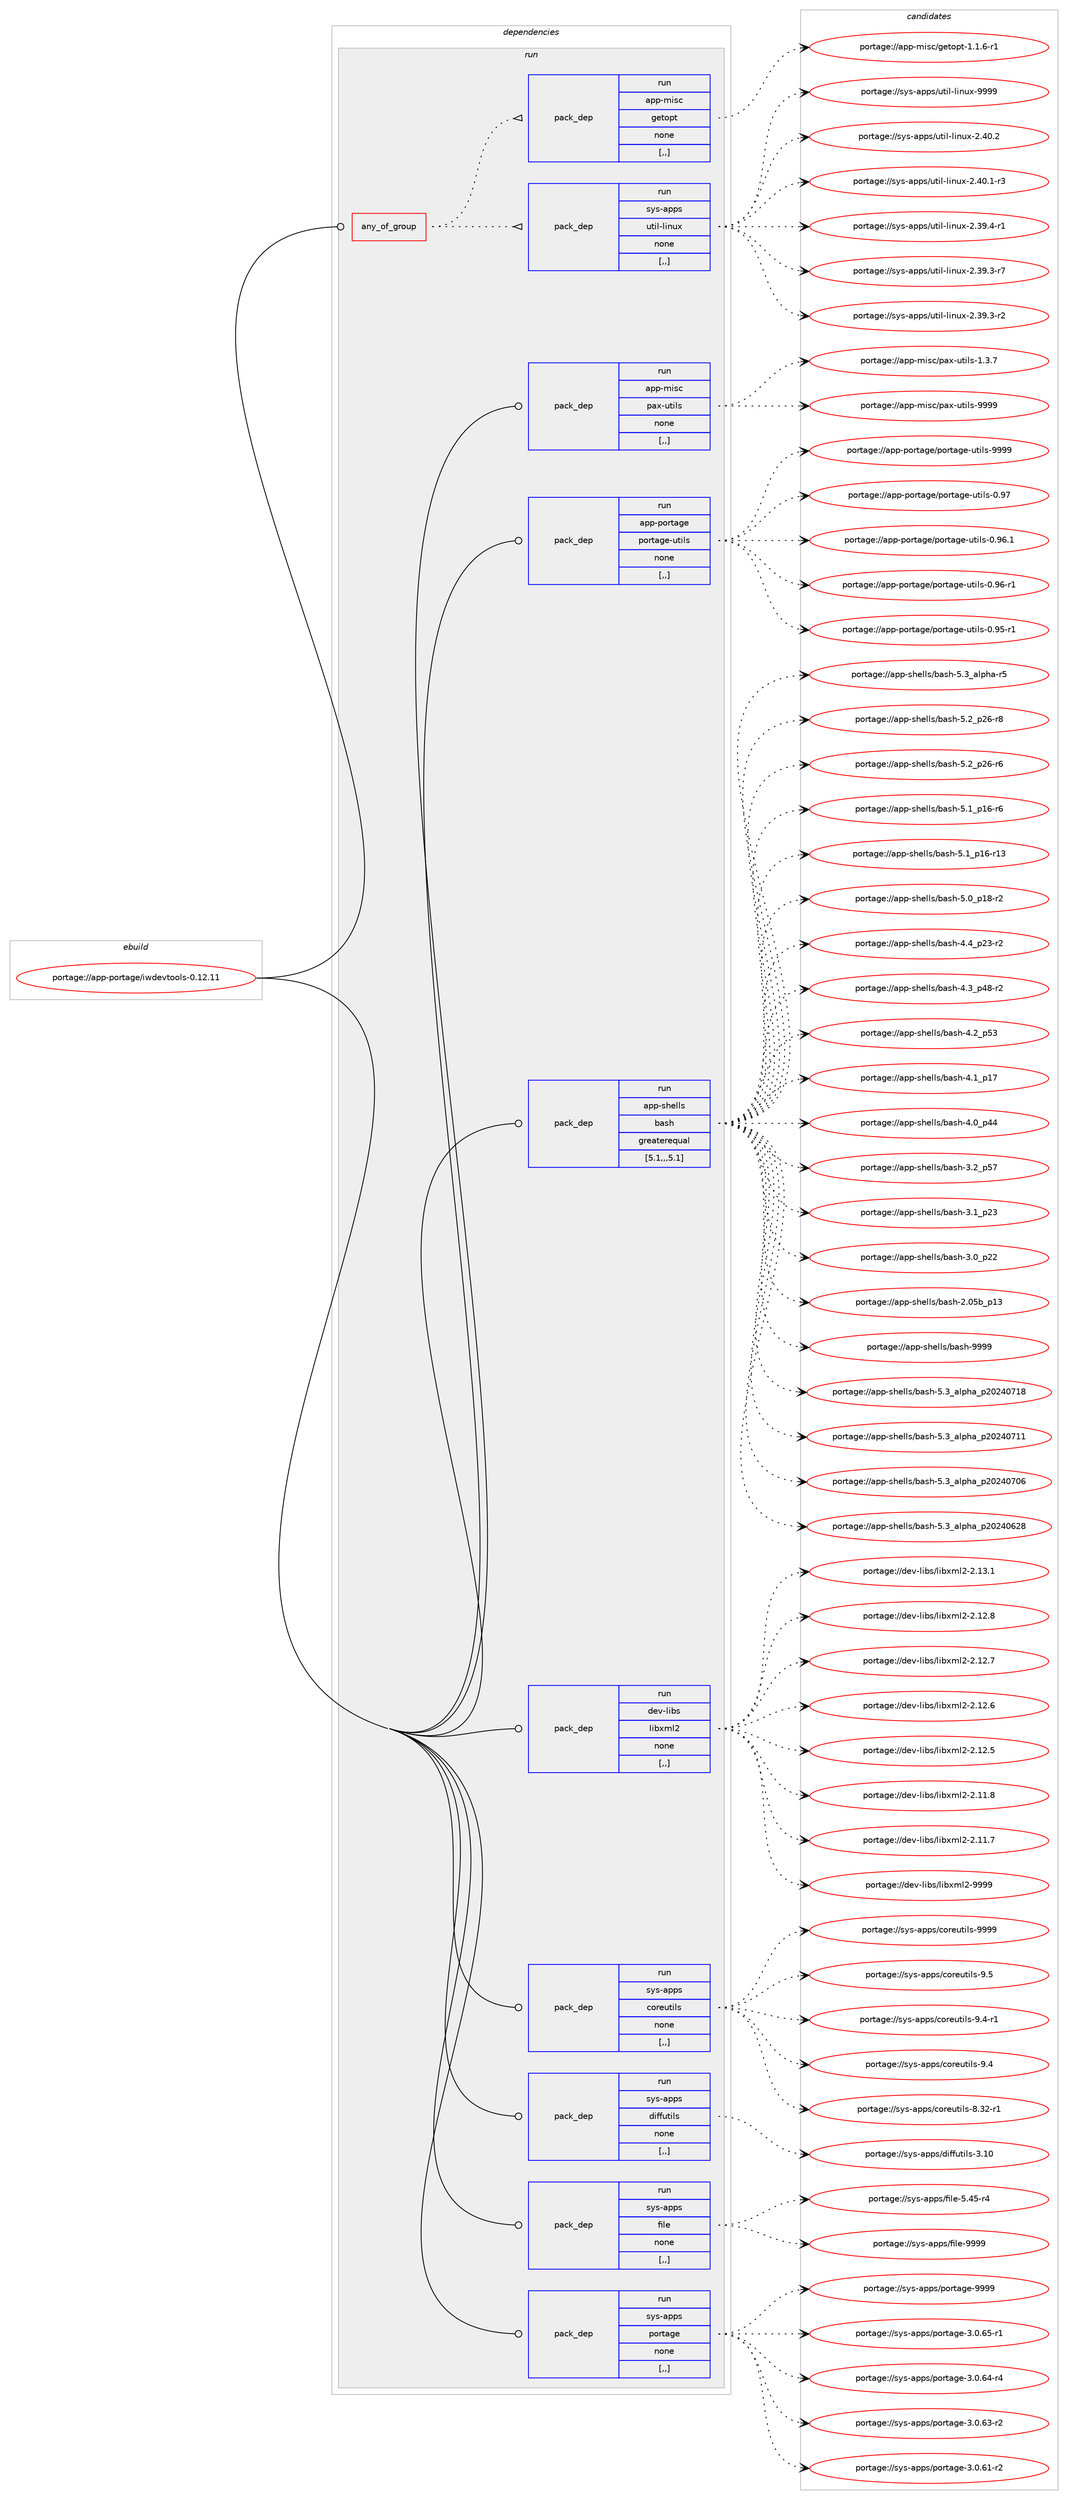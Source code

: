 digraph prolog {

# *************
# Graph options
# *************

newrank=true;
concentrate=true;
compound=true;
graph [rankdir=LR,fontname=Helvetica,fontsize=10,ranksep=1.5];#, ranksep=2.5, nodesep=0.2];
edge  [arrowhead=vee];
node  [fontname=Helvetica,fontsize=10];

# **********
# The ebuild
# **********

subgraph cluster_leftcol {
color=gray;
label=<<i>ebuild</i>>;
id [label="portage://app-portage/iwdevtools-0.12.11", color=red, width=4, href="../app-portage/iwdevtools-0.12.11.svg"];
}

# ****************
# The dependencies
# ****************

subgraph cluster_midcol {
color=gray;
label=<<i>dependencies</i>>;
subgraph cluster_compile {
fillcolor="#eeeeee";
style=filled;
label=<<i>compile</i>>;
}
subgraph cluster_compileandrun {
fillcolor="#eeeeee";
style=filled;
label=<<i>compile and run</i>>;
}
subgraph cluster_run {
fillcolor="#eeeeee";
style=filled;
label=<<i>run</i>>;
subgraph any413 {
dependency51159 [label=<<TABLE BORDER="0" CELLBORDER="1" CELLSPACING="0" CELLPADDING="4"><TR><TD CELLPADDING="10">any_of_group</TD></TR></TABLE>>, shape=none, color=red];subgraph pack36462 {
dependency51160 [label=<<TABLE BORDER="0" CELLBORDER="1" CELLSPACING="0" CELLPADDING="4" WIDTH="220"><TR><TD ROWSPAN="6" CELLPADDING="30">pack_dep</TD></TR><TR><TD WIDTH="110">run</TD></TR><TR><TD>sys-apps</TD></TR><TR><TD>util-linux</TD></TR><TR><TD>none</TD></TR><TR><TD>[,,]</TD></TR></TABLE>>, shape=none, color=blue];
}
dependency51159:e -> dependency51160:w [weight=20,style="dotted",arrowhead="oinv"];
subgraph pack36463 {
dependency51161 [label=<<TABLE BORDER="0" CELLBORDER="1" CELLSPACING="0" CELLPADDING="4" WIDTH="220"><TR><TD ROWSPAN="6" CELLPADDING="30">pack_dep</TD></TR><TR><TD WIDTH="110">run</TD></TR><TR><TD>app-misc</TD></TR><TR><TD>getopt</TD></TR><TR><TD>none</TD></TR><TR><TD>[,,]</TD></TR></TABLE>>, shape=none, color=blue];
}
dependency51159:e -> dependency51161:w [weight=20,style="dotted",arrowhead="oinv"];
}
id:e -> dependency51159:w [weight=20,style="solid",arrowhead="odot"];
subgraph pack36464 {
dependency51162 [label=<<TABLE BORDER="0" CELLBORDER="1" CELLSPACING="0" CELLPADDING="4" WIDTH="220"><TR><TD ROWSPAN="6" CELLPADDING="30">pack_dep</TD></TR><TR><TD WIDTH="110">run</TD></TR><TR><TD>app-misc</TD></TR><TR><TD>pax-utils</TD></TR><TR><TD>none</TD></TR><TR><TD>[,,]</TD></TR></TABLE>>, shape=none, color=blue];
}
id:e -> dependency51162:w [weight=20,style="solid",arrowhead="odot"];
subgraph pack36465 {
dependency51163 [label=<<TABLE BORDER="0" CELLBORDER="1" CELLSPACING="0" CELLPADDING="4" WIDTH="220"><TR><TD ROWSPAN="6" CELLPADDING="30">pack_dep</TD></TR><TR><TD WIDTH="110">run</TD></TR><TR><TD>app-portage</TD></TR><TR><TD>portage-utils</TD></TR><TR><TD>none</TD></TR><TR><TD>[,,]</TD></TR></TABLE>>, shape=none, color=blue];
}
id:e -> dependency51163:w [weight=20,style="solid",arrowhead="odot"];
subgraph pack36466 {
dependency51164 [label=<<TABLE BORDER="0" CELLBORDER="1" CELLSPACING="0" CELLPADDING="4" WIDTH="220"><TR><TD ROWSPAN="6" CELLPADDING="30">pack_dep</TD></TR><TR><TD WIDTH="110">run</TD></TR><TR><TD>app-shells</TD></TR><TR><TD>bash</TD></TR><TR><TD>greaterequal</TD></TR><TR><TD>[5.1,,,5.1]</TD></TR></TABLE>>, shape=none, color=blue];
}
id:e -> dependency51164:w [weight=20,style="solid",arrowhead="odot"];
subgraph pack36467 {
dependency51165 [label=<<TABLE BORDER="0" CELLBORDER="1" CELLSPACING="0" CELLPADDING="4" WIDTH="220"><TR><TD ROWSPAN="6" CELLPADDING="30">pack_dep</TD></TR><TR><TD WIDTH="110">run</TD></TR><TR><TD>dev-libs</TD></TR><TR><TD>libxml2</TD></TR><TR><TD>none</TD></TR><TR><TD>[,,]</TD></TR></TABLE>>, shape=none, color=blue];
}
id:e -> dependency51165:w [weight=20,style="solid",arrowhead="odot"];
subgraph pack36468 {
dependency51166 [label=<<TABLE BORDER="0" CELLBORDER="1" CELLSPACING="0" CELLPADDING="4" WIDTH="220"><TR><TD ROWSPAN="6" CELLPADDING="30">pack_dep</TD></TR><TR><TD WIDTH="110">run</TD></TR><TR><TD>sys-apps</TD></TR><TR><TD>coreutils</TD></TR><TR><TD>none</TD></TR><TR><TD>[,,]</TD></TR></TABLE>>, shape=none, color=blue];
}
id:e -> dependency51166:w [weight=20,style="solid",arrowhead="odot"];
subgraph pack36469 {
dependency51167 [label=<<TABLE BORDER="0" CELLBORDER="1" CELLSPACING="0" CELLPADDING="4" WIDTH="220"><TR><TD ROWSPAN="6" CELLPADDING="30">pack_dep</TD></TR><TR><TD WIDTH="110">run</TD></TR><TR><TD>sys-apps</TD></TR><TR><TD>diffutils</TD></TR><TR><TD>none</TD></TR><TR><TD>[,,]</TD></TR></TABLE>>, shape=none, color=blue];
}
id:e -> dependency51167:w [weight=20,style="solid",arrowhead="odot"];
subgraph pack36470 {
dependency51168 [label=<<TABLE BORDER="0" CELLBORDER="1" CELLSPACING="0" CELLPADDING="4" WIDTH="220"><TR><TD ROWSPAN="6" CELLPADDING="30">pack_dep</TD></TR><TR><TD WIDTH="110">run</TD></TR><TR><TD>sys-apps</TD></TR><TR><TD>file</TD></TR><TR><TD>none</TD></TR><TR><TD>[,,]</TD></TR></TABLE>>, shape=none, color=blue];
}
id:e -> dependency51168:w [weight=20,style="solid",arrowhead="odot"];
subgraph pack36471 {
dependency51169 [label=<<TABLE BORDER="0" CELLBORDER="1" CELLSPACING="0" CELLPADDING="4" WIDTH="220"><TR><TD ROWSPAN="6" CELLPADDING="30">pack_dep</TD></TR><TR><TD WIDTH="110">run</TD></TR><TR><TD>sys-apps</TD></TR><TR><TD>portage</TD></TR><TR><TD>none</TD></TR><TR><TD>[,,]</TD></TR></TABLE>>, shape=none, color=blue];
}
id:e -> dependency51169:w [weight=20,style="solid",arrowhead="odot"];
}
}

# **************
# The candidates
# **************

subgraph cluster_choices {
rank=same;
color=gray;
label=<<i>candidates</i>>;

subgraph choice36462 {
color=black;
nodesep=1;
choice115121115459711211211547117116105108451081051101171204557575757 [label="portage://sys-apps/util-linux-9999", color=red, width=4,href="../sys-apps/util-linux-9999.svg"];
choice1151211154597112112115471171161051084510810511011712045504652484650 [label="portage://sys-apps/util-linux-2.40.2", color=red, width=4,href="../sys-apps/util-linux-2.40.2.svg"];
choice11512111545971121121154711711610510845108105110117120455046524846494511451 [label="portage://sys-apps/util-linux-2.40.1-r3", color=red, width=4,href="../sys-apps/util-linux-2.40.1-r3.svg"];
choice11512111545971121121154711711610510845108105110117120455046515746524511449 [label="portage://sys-apps/util-linux-2.39.4-r1", color=red, width=4,href="../sys-apps/util-linux-2.39.4-r1.svg"];
choice11512111545971121121154711711610510845108105110117120455046515746514511455 [label="portage://sys-apps/util-linux-2.39.3-r7", color=red, width=4,href="../sys-apps/util-linux-2.39.3-r7.svg"];
choice11512111545971121121154711711610510845108105110117120455046515746514511450 [label="portage://sys-apps/util-linux-2.39.3-r2", color=red, width=4,href="../sys-apps/util-linux-2.39.3-r2.svg"];
dependency51160:e -> choice115121115459711211211547117116105108451081051101171204557575757:w [style=dotted,weight="100"];
dependency51160:e -> choice1151211154597112112115471171161051084510810511011712045504652484650:w [style=dotted,weight="100"];
dependency51160:e -> choice11512111545971121121154711711610510845108105110117120455046524846494511451:w [style=dotted,weight="100"];
dependency51160:e -> choice11512111545971121121154711711610510845108105110117120455046515746524511449:w [style=dotted,weight="100"];
dependency51160:e -> choice11512111545971121121154711711610510845108105110117120455046515746514511455:w [style=dotted,weight="100"];
dependency51160:e -> choice11512111545971121121154711711610510845108105110117120455046515746514511450:w [style=dotted,weight="100"];
}
subgraph choice36463 {
color=black;
nodesep=1;
choice971121124510910511599471031011161111121164549464946544511449 [label="portage://app-misc/getopt-1.1.6-r1", color=red, width=4,href="../app-misc/getopt-1.1.6-r1.svg"];
dependency51161:e -> choice971121124510910511599471031011161111121164549464946544511449:w [style=dotted,weight="100"];
}
subgraph choice36464 {
color=black;
nodesep=1;
choice9711211245109105115994711297120451171161051081154557575757 [label="portage://app-misc/pax-utils-9999", color=red, width=4,href="../app-misc/pax-utils-9999.svg"];
choice971121124510910511599471129712045117116105108115454946514655 [label="portage://app-misc/pax-utils-1.3.7", color=red, width=4,href="../app-misc/pax-utils-1.3.7.svg"];
dependency51162:e -> choice9711211245109105115994711297120451171161051081154557575757:w [style=dotted,weight="100"];
dependency51162:e -> choice971121124510910511599471129712045117116105108115454946514655:w [style=dotted,weight="100"];
}
subgraph choice36465 {
color=black;
nodesep=1;
choice9711211245112111114116971031014711211111411697103101451171161051081154557575757 [label="portage://app-portage/portage-utils-9999", color=red, width=4,href="../app-portage/portage-utils-9999.svg"];
choice9711211245112111114116971031014711211111411697103101451171161051081154548465755 [label="portage://app-portage/portage-utils-0.97", color=red, width=4,href="../app-portage/portage-utils-0.97.svg"];
choice97112112451121111141169710310147112111114116971031014511711610510811545484657544649 [label="portage://app-portage/portage-utils-0.96.1", color=red, width=4,href="../app-portage/portage-utils-0.96.1.svg"];
choice97112112451121111141169710310147112111114116971031014511711610510811545484657544511449 [label="portage://app-portage/portage-utils-0.96-r1", color=red, width=4,href="../app-portage/portage-utils-0.96-r1.svg"];
choice97112112451121111141169710310147112111114116971031014511711610510811545484657534511449 [label="portage://app-portage/portage-utils-0.95-r1", color=red, width=4,href="../app-portage/portage-utils-0.95-r1.svg"];
dependency51163:e -> choice9711211245112111114116971031014711211111411697103101451171161051081154557575757:w [style=dotted,weight="100"];
dependency51163:e -> choice9711211245112111114116971031014711211111411697103101451171161051081154548465755:w [style=dotted,weight="100"];
dependency51163:e -> choice97112112451121111141169710310147112111114116971031014511711610510811545484657544649:w [style=dotted,weight="100"];
dependency51163:e -> choice97112112451121111141169710310147112111114116971031014511711610510811545484657544511449:w [style=dotted,weight="100"];
dependency51163:e -> choice97112112451121111141169710310147112111114116971031014511711610510811545484657534511449:w [style=dotted,weight="100"];
}
subgraph choice36466 {
color=black;
nodesep=1;
choice97112112451151041011081081154798971151044557575757 [label="portage://app-shells/bash-9999", color=red, width=4,href="../app-shells/bash-9999.svg"];
choice971121124511510410110810811547989711510445534651959710811210497951125048505248554956 [label="portage://app-shells/bash-5.3_alpha_p20240718", color=red, width=4,href="../app-shells/bash-5.3_alpha_p20240718.svg"];
choice971121124511510410110810811547989711510445534651959710811210497951125048505248554949 [label="portage://app-shells/bash-5.3_alpha_p20240711", color=red, width=4,href="../app-shells/bash-5.3_alpha_p20240711.svg"];
choice971121124511510410110810811547989711510445534651959710811210497951125048505248554854 [label="portage://app-shells/bash-5.3_alpha_p20240706", color=red, width=4,href="../app-shells/bash-5.3_alpha_p20240706.svg"];
choice971121124511510410110810811547989711510445534651959710811210497951125048505248545056 [label="portage://app-shells/bash-5.3_alpha_p20240628", color=red, width=4,href="../app-shells/bash-5.3_alpha_p20240628.svg"];
choice9711211245115104101108108115479897115104455346519597108112104974511453 [label="portage://app-shells/bash-5.3_alpha-r5", color=red, width=4,href="../app-shells/bash-5.3_alpha-r5.svg"];
choice9711211245115104101108108115479897115104455346509511250544511456 [label="portage://app-shells/bash-5.2_p26-r8", color=red, width=4,href="../app-shells/bash-5.2_p26-r8.svg"];
choice9711211245115104101108108115479897115104455346509511250544511454 [label="portage://app-shells/bash-5.2_p26-r6", color=red, width=4,href="../app-shells/bash-5.2_p26-r6.svg"];
choice9711211245115104101108108115479897115104455346499511249544511454 [label="portage://app-shells/bash-5.1_p16-r6", color=red, width=4,href="../app-shells/bash-5.1_p16-r6.svg"];
choice971121124511510410110810811547989711510445534649951124954451144951 [label="portage://app-shells/bash-5.1_p16-r13", color=red, width=4,href="../app-shells/bash-5.1_p16-r13.svg"];
choice9711211245115104101108108115479897115104455346489511249564511450 [label="portage://app-shells/bash-5.0_p18-r2", color=red, width=4,href="../app-shells/bash-5.0_p18-r2.svg"];
choice9711211245115104101108108115479897115104455246529511250514511450 [label="portage://app-shells/bash-4.4_p23-r2", color=red, width=4,href="../app-shells/bash-4.4_p23-r2.svg"];
choice9711211245115104101108108115479897115104455246519511252564511450 [label="portage://app-shells/bash-4.3_p48-r2", color=red, width=4,href="../app-shells/bash-4.3_p48-r2.svg"];
choice971121124511510410110810811547989711510445524650951125351 [label="portage://app-shells/bash-4.2_p53", color=red, width=4,href="../app-shells/bash-4.2_p53.svg"];
choice971121124511510410110810811547989711510445524649951124955 [label="portage://app-shells/bash-4.1_p17", color=red, width=4,href="../app-shells/bash-4.1_p17.svg"];
choice971121124511510410110810811547989711510445524648951125252 [label="portage://app-shells/bash-4.0_p44", color=red, width=4,href="../app-shells/bash-4.0_p44.svg"];
choice971121124511510410110810811547989711510445514650951125355 [label="portage://app-shells/bash-3.2_p57", color=red, width=4,href="../app-shells/bash-3.2_p57.svg"];
choice971121124511510410110810811547989711510445514649951125051 [label="portage://app-shells/bash-3.1_p23", color=red, width=4,href="../app-shells/bash-3.1_p23.svg"];
choice971121124511510410110810811547989711510445514648951125050 [label="portage://app-shells/bash-3.0_p22", color=red, width=4,href="../app-shells/bash-3.0_p22.svg"];
choice9711211245115104101108108115479897115104455046485398951124951 [label="portage://app-shells/bash-2.05b_p13", color=red, width=4,href="../app-shells/bash-2.05b_p13.svg"];
dependency51164:e -> choice97112112451151041011081081154798971151044557575757:w [style=dotted,weight="100"];
dependency51164:e -> choice971121124511510410110810811547989711510445534651959710811210497951125048505248554956:w [style=dotted,weight="100"];
dependency51164:e -> choice971121124511510410110810811547989711510445534651959710811210497951125048505248554949:w [style=dotted,weight="100"];
dependency51164:e -> choice971121124511510410110810811547989711510445534651959710811210497951125048505248554854:w [style=dotted,weight="100"];
dependency51164:e -> choice971121124511510410110810811547989711510445534651959710811210497951125048505248545056:w [style=dotted,weight="100"];
dependency51164:e -> choice9711211245115104101108108115479897115104455346519597108112104974511453:w [style=dotted,weight="100"];
dependency51164:e -> choice9711211245115104101108108115479897115104455346509511250544511456:w [style=dotted,weight="100"];
dependency51164:e -> choice9711211245115104101108108115479897115104455346509511250544511454:w [style=dotted,weight="100"];
dependency51164:e -> choice9711211245115104101108108115479897115104455346499511249544511454:w [style=dotted,weight="100"];
dependency51164:e -> choice971121124511510410110810811547989711510445534649951124954451144951:w [style=dotted,weight="100"];
dependency51164:e -> choice9711211245115104101108108115479897115104455346489511249564511450:w [style=dotted,weight="100"];
dependency51164:e -> choice9711211245115104101108108115479897115104455246529511250514511450:w [style=dotted,weight="100"];
dependency51164:e -> choice9711211245115104101108108115479897115104455246519511252564511450:w [style=dotted,weight="100"];
dependency51164:e -> choice971121124511510410110810811547989711510445524650951125351:w [style=dotted,weight="100"];
dependency51164:e -> choice971121124511510410110810811547989711510445524649951124955:w [style=dotted,weight="100"];
dependency51164:e -> choice971121124511510410110810811547989711510445524648951125252:w [style=dotted,weight="100"];
dependency51164:e -> choice971121124511510410110810811547989711510445514650951125355:w [style=dotted,weight="100"];
dependency51164:e -> choice971121124511510410110810811547989711510445514649951125051:w [style=dotted,weight="100"];
dependency51164:e -> choice971121124511510410110810811547989711510445514648951125050:w [style=dotted,weight="100"];
dependency51164:e -> choice9711211245115104101108108115479897115104455046485398951124951:w [style=dotted,weight="100"];
}
subgraph choice36467 {
color=black;
nodesep=1;
choice10010111845108105981154710810598120109108504557575757 [label="portage://dev-libs/libxml2-9999", color=red, width=4,href="../dev-libs/libxml2-9999.svg"];
choice100101118451081059811547108105981201091085045504649514649 [label="portage://dev-libs/libxml2-2.13.1", color=red, width=4,href="../dev-libs/libxml2-2.13.1.svg"];
choice100101118451081059811547108105981201091085045504649504656 [label="portage://dev-libs/libxml2-2.12.8", color=red, width=4,href="../dev-libs/libxml2-2.12.8.svg"];
choice100101118451081059811547108105981201091085045504649504655 [label="portage://dev-libs/libxml2-2.12.7", color=red, width=4,href="../dev-libs/libxml2-2.12.7.svg"];
choice100101118451081059811547108105981201091085045504649504654 [label="portage://dev-libs/libxml2-2.12.6", color=red, width=4,href="../dev-libs/libxml2-2.12.6.svg"];
choice100101118451081059811547108105981201091085045504649504653 [label="portage://dev-libs/libxml2-2.12.5", color=red, width=4,href="../dev-libs/libxml2-2.12.5.svg"];
choice100101118451081059811547108105981201091085045504649494656 [label="portage://dev-libs/libxml2-2.11.8", color=red, width=4,href="../dev-libs/libxml2-2.11.8.svg"];
choice100101118451081059811547108105981201091085045504649494655 [label="portage://dev-libs/libxml2-2.11.7", color=red, width=4,href="../dev-libs/libxml2-2.11.7.svg"];
dependency51165:e -> choice10010111845108105981154710810598120109108504557575757:w [style=dotted,weight="100"];
dependency51165:e -> choice100101118451081059811547108105981201091085045504649514649:w [style=dotted,weight="100"];
dependency51165:e -> choice100101118451081059811547108105981201091085045504649504656:w [style=dotted,weight="100"];
dependency51165:e -> choice100101118451081059811547108105981201091085045504649504655:w [style=dotted,weight="100"];
dependency51165:e -> choice100101118451081059811547108105981201091085045504649504654:w [style=dotted,weight="100"];
dependency51165:e -> choice100101118451081059811547108105981201091085045504649504653:w [style=dotted,weight="100"];
dependency51165:e -> choice100101118451081059811547108105981201091085045504649494656:w [style=dotted,weight="100"];
dependency51165:e -> choice100101118451081059811547108105981201091085045504649494655:w [style=dotted,weight="100"];
}
subgraph choice36468 {
color=black;
nodesep=1;
choice115121115459711211211547991111141011171161051081154557575757 [label="portage://sys-apps/coreutils-9999", color=red, width=4,href="../sys-apps/coreutils-9999.svg"];
choice1151211154597112112115479911111410111711610510811545574653 [label="portage://sys-apps/coreutils-9.5", color=red, width=4,href="../sys-apps/coreutils-9.5.svg"];
choice11512111545971121121154799111114101117116105108115455746524511449 [label="portage://sys-apps/coreutils-9.4-r1", color=red, width=4,href="../sys-apps/coreutils-9.4-r1.svg"];
choice1151211154597112112115479911111410111711610510811545574652 [label="portage://sys-apps/coreutils-9.4", color=red, width=4,href="../sys-apps/coreutils-9.4.svg"];
choice1151211154597112112115479911111410111711610510811545564651504511449 [label="portage://sys-apps/coreutils-8.32-r1", color=red, width=4,href="../sys-apps/coreutils-8.32-r1.svg"];
dependency51166:e -> choice115121115459711211211547991111141011171161051081154557575757:w [style=dotted,weight="100"];
dependency51166:e -> choice1151211154597112112115479911111410111711610510811545574653:w [style=dotted,weight="100"];
dependency51166:e -> choice11512111545971121121154799111114101117116105108115455746524511449:w [style=dotted,weight="100"];
dependency51166:e -> choice1151211154597112112115479911111410111711610510811545574652:w [style=dotted,weight="100"];
dependency51166:e -> choice1151211154597112112115479911111410111711610510811545564651504511449:w [style=dotted,weight="100"];
}
subgraph choice36469 {
color=black;
nodesep=1;
choice1151211154597112112115471001051021021171161051081154551464948 [label="portage://sys-apps/diffutils-3.10", color=red, width=4,href="../sys-apps/diffutils-3.10.svg"];
dependency51167:e -> choice1151211154597112112115471001051021021171161051081154551464948:w [style=dotted,weight="100"];
}
subgraph choice36470 {
color=black;
nodesep=1;
choice1151211154597112112115471021051081014557575757 [label="portage://sys-apps/file-9999", color=red, width=4,href="../sys-apps/file-9999.svg"];
choice11512111545971121121154710210510810145534652534511452 [label="portage://sys-apps/file-5.45-r4", color=red, width=4,href="../sys-apps/file-5.45-r4.svg"];
dependency51168:e -> choice1151211154597112112115471021051081014557575757:w [style=dotted,weight="100"];
dependency51168:e -> choice11512111545971121121154710210510810145534652534511452:w [style=dotted,weight="100"];
}
subgraph choice36471 {
color=black;
nodesep=1;
choice115121115459711211211547112111114116971031014557575757 [label="portage://sys-apps/portage-9999", color=red, width=4,href="../sys-apps/portage-9999.svg"];
choice11512111545971121121154711211111411697103101455146484654534511449 [label="portage://sys-apps/portage-3.0.65-r1", color=red, width=4,href="../sys-apps/portage-3.0.65-r1.svg"];
choice11512111545971121121154711211111411697103101455146484654524511452 [label="portage://sys-apps/portage-3.0.64-r4", color=red, width=4,href="../sys-apps/portage-3.0.64-r4.svg"];
choice11512111545971121121154711211111411697103101455146484654514511450 [label="portage://sys-apps/portage-3.0.63-r2", color=red, width=4,href="../sys-apps/portage-3.0.63-r2.svg"];
choice11512111545971121121154711211111411697103101455146484654494511450 [label="portage://sys-apps/portage-3.0.61-r2", color=red, width=4,href="../sys-apps/portage-3.0.61-r2.svg"];
dependency51169:e -> choice115121115459711211211547112111114116971031014557575757:w [style=dotted,weight="100"];
dependency51169:e -> choice11512111545971121121154711211111411697103101455146484654534511449:w [style=dotted,weight="100"];
dependency51169:e -> choice11512111545971121121154711211111411697103101455146484654524511452:w [style=dotted,weight="100"];
dependency51169:e -> choice11512111545971121121154711211111411697103101455146484654514511450:w [style=dotted,weight="100"];
dependency51169:e -> choice11512111545971121121154711211111411697103101455146484654494511450:w [style=dotted,weight="100"];
}
}

}
